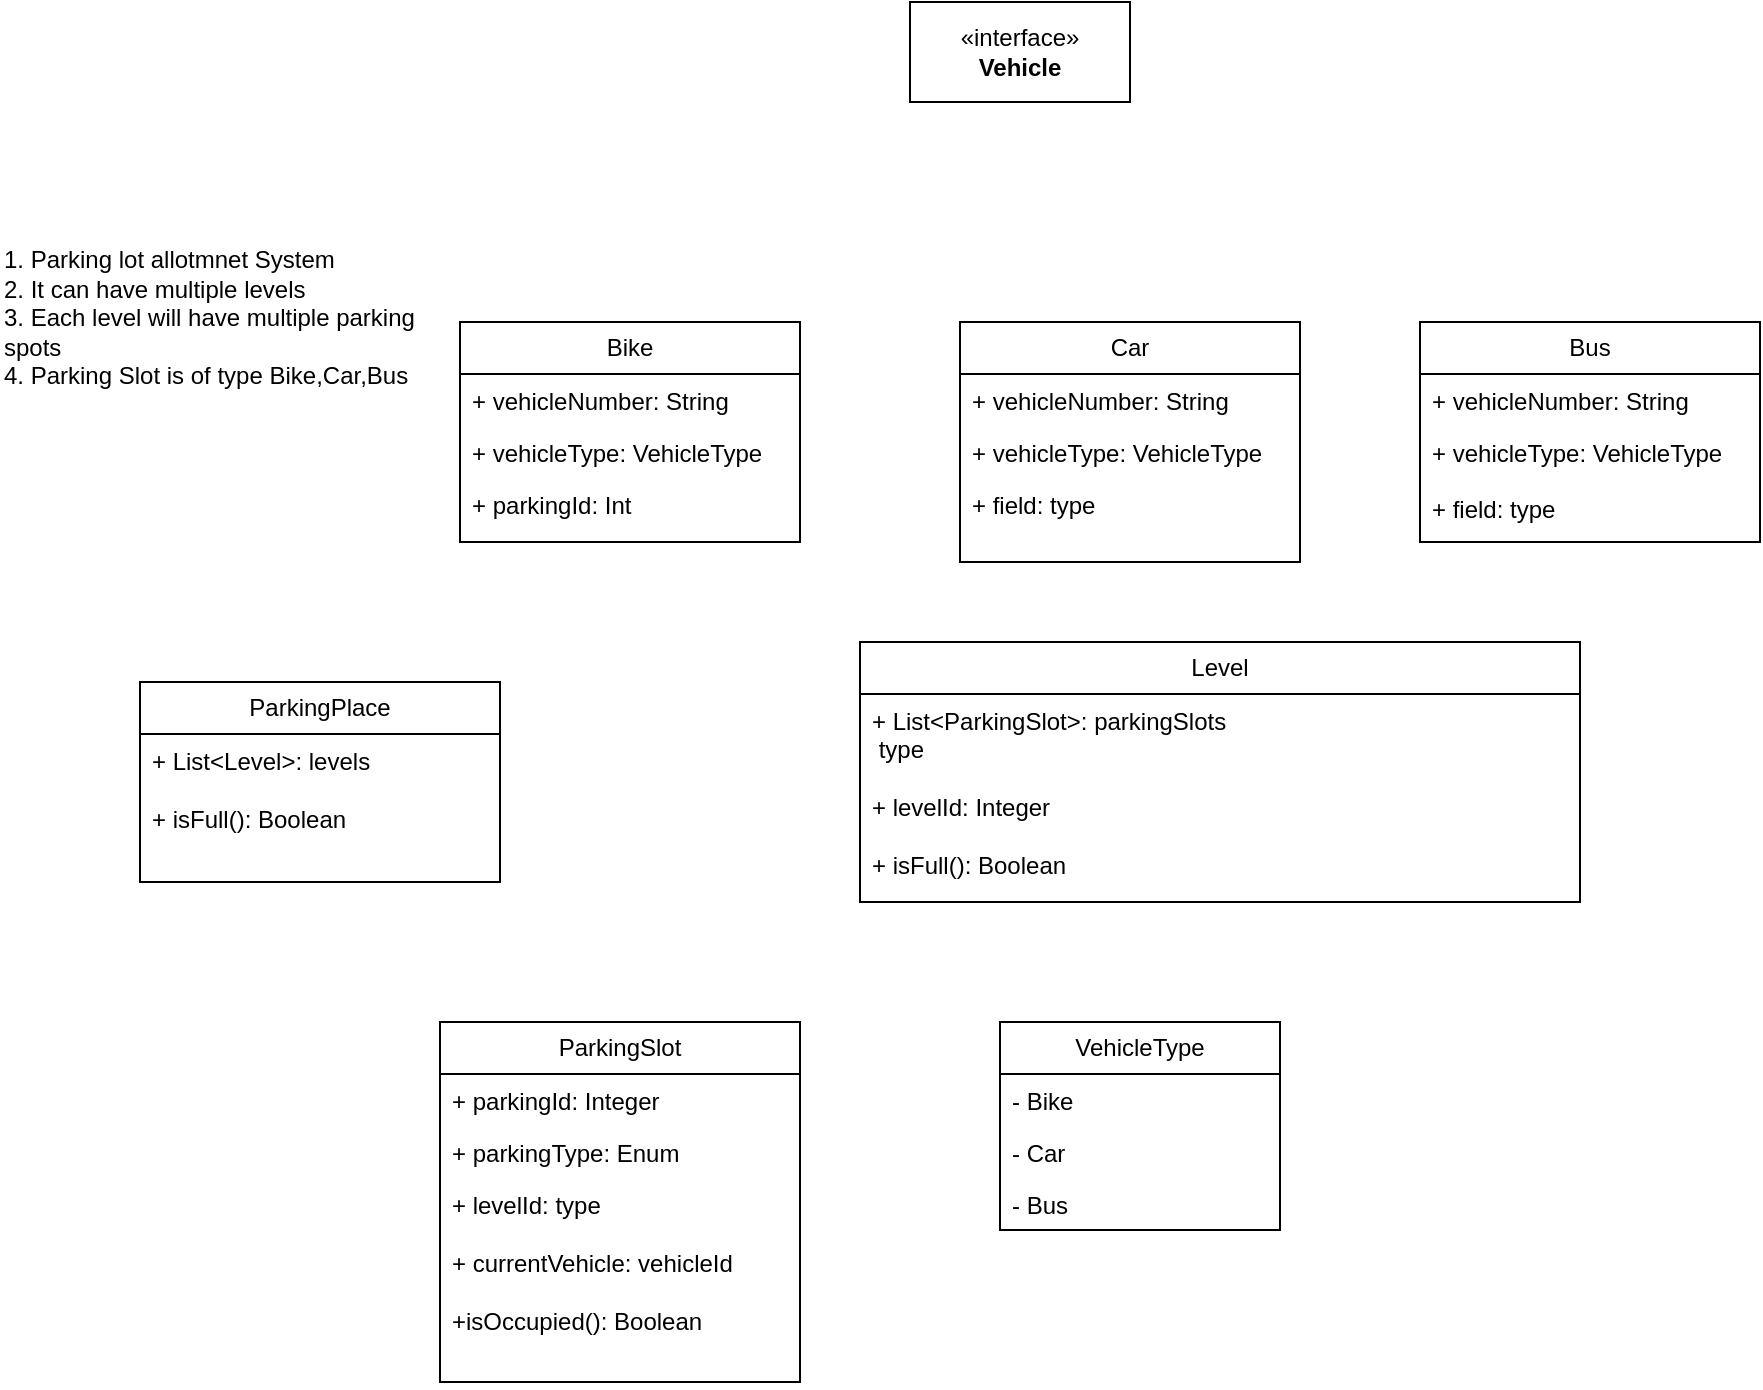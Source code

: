 <mxfile version="28.0.7">
  <diagram name="Page-1" id="TUYCgS_VmUmYgjR2og-R">
    <mxGraphModel dx="2180" dy="1607" grid="1" gridSize="10" guides="1" tooltips="1" connect="1" arrows="1" fold="1" page="1" pageScale="1" pageWidth="850" pageHeight="1100" math="0" shadow="0">
      <root>
        <mxCell id="0" />
        <mxCell id="1" parent="0" />
        <mxCell id="OOkMJyswhv5qi9ZtbJtC-1" value="Bike" style="swimlane;fontStyle=0;childLayout=stackLayout;horizontal=1;startSize=26;fillColor=none;horizontalStack=0;resizeParent=1;resizeParentMax=0;resizeLast=0;collapsible=1;marginBottom=0;whiteSpace=wrap;html=1;" vertex="1" parent="1">
          <mxGeometry x="200" y="110" width="170" height="110" as="geometry" />
        </mxCell>
        <mxCell id="OOkMJyswhv5qi9ZtbJtC-2" value="+ vehicleNumber: String" style="text;strokeColor=none;fillColor=none;align=left;verticalAlign=top;spacingLeft=4;spacingRight=4;overflow=hidden;rotatable=0;points=[[0,0.5],[1,0.5]];portConstraint=eastwest;whiteSpace=wrap;html=1;" vertex="1" parent="OOkMJyswhv5qi9ZtbJtC-1">
          <mxGeometry y="26" width="170" height="26" as="geometry" />
        </mxCell>
        <mxCell id="OOkMJyswhv5qi9ZtbJtC-3" value="+ vehicleType: VehicleType" style="text;strokeColor=none;fillColor=none;align=left;verticalAlign=top;spacingLeft=4;spacingRight=4;overflow=hidden;rotatable=0;points=[[0,0.5],[1,0.5]];portConstraint=eastwest;whiteSpace=wrap;html=1;" vertex="1" parent="OOkMJyswhv5qi9ZtbJtC-1">
          <mxGeometry y="52" width="170" height="26" as="geometry" />
        </mxCell>
        <mxCell id="OOkMJyswhv5qi9ZtbJtC-4" value="+ parkingId: Int" style="text;strokeColor=none;fillColor=none;align=left;verticalAlign=top;spacingLeft=4;spacingRight=4;overflow=hidden;rotatable=0;points=[[0,0.5],[1,0.5]];portConstraint=eastwest;whiteSpace=wrap;html=1;" vertex="1" parent="OOkMJyswhv5qi9ZtbJtC-1">
          <mxGeometry y="78" width="170" height="32" as="geometry" />
        </mxCell>
        <mxCell id="OOkMJyswhv5qi9ZtbJtC-5" value="Car" style="swimlane;fontStyle=0;childLayout=stackLayout;horizontal=1;startSize=26;fillColor=none;horizontalStack=0;resizeParent=1;resizeParentMax=0;resizeLast=0;collapsible=1;marginBottom=0;whiteSpace=wrap;html=1;" vertex="1" parent="1">
          <mxGeometry x="450" y="110" width="170" height="120" as="geometry" />
        </mxCell>
        <mxCell id="OOkMJyswhv5qi9ZtbJtC-6" value="+ vehicleNumber: String" style="text;strokeColor=none;fillColor=none;align=left;verticalAlign=top;spacingLeft=4;spacingRight=4;overflow=hidden;rotatable=0;points=[[0,0.5],[1,0.5]];portConstraint=eastwest;whiteSpace=wrap;html=1;" vertex="1" parent="OOkMJyswhv5qi9ZtbJtC-5">
          <mxGeometry y="26" width="170" height="26" as="geometry" />
        </mxCell>
        <mxCell id="OOkMJyswhv5qi9ZtbJtC-7" value="+ vehicleType: VehicleType" style="text;strokeColor=none;fillColor=none;align=left;verticalAlign=top;spacingLeft=4;spacingRight=4;overflow=hidden;rotatable=0;points=[[0,0.5],[1,0.5]];portConstraint=eastwest;whiteSpace=wrap;html=1;" vertex="1" parent="OOkMJyswhv5qi9ZtbJtC-5">
          <mxGeometry y="52" width="170" height="26" as="geometry" />
        </mxCell>
        <mxCell id="OOkMJyswhv5qi9ZtbJtC-8" value="+ field: type" style="text;strokeColor=none;fillColor=none;align=left;verticalAlign=top;spacingLeft=4;spacingRight=4;overflow=hidden;rotatable=0;points=[[0,0.5],[1,0.5]];portConstraint=eastwest;whiteSpace=wrap;html=1;" vertex="1" parent="OOkMJyswhv5qi9ZtbJtC-5">
          <mxGeometry y="78" width="170" height="42" as="geometry" />
        </mxCell>
        <mxCell id="OOkMJyswhv5qi9ZtbJtC-10" value="Bus" style="swimlane;fontStyle=0;childLayout=stackLayout;horizontal=1;startSize=26;fillColor=none;horizontalStack=0;resizeParent=1;resizeParentMax=0;resizeLast=0;collapsible=1;marginBottom=0;whiteSpace=wrap;html=1;" vertex="1" parent="1">
          <mxGeometry x="680" y="110" width="170" height="110" as="geometry" />
        </mxCell>
        <mxCell id="OOkMJyswhv5qi9ZtbJtC-11" value="+ vehicleNumber: String" style="text;strokeColor=none;fillColor=none;align=left;verticalAlign=top;spacingLeft=4;spacingRight=4;overflow=hidden;rotatable=0;points=[[0,0.5],[1,0.5]];portConstraint=eastwest;whiteSpace=wrap;html=1;" vertex="1" parent="OOkMJyswhv5qi9ZtbJtC-10">
          <mxGeometry y="26" width="170" height="26" as="geometry" />
        </mxCell>
        <mxCell id="OOkMJyswhv5qi9ZtbJtC-12" value="+ vehicleType: VehicleType" style="text;strokeColor=none;fillColor=none;align=left;verticalAlign=top;spacingLeft=4;spacingRight=4;overflow=hidden;rotatable=0;points=[[0,0.5],[1,0.5]];portConstraint=eastwest;whiteSpace=wrap;html=1;" vertex="1" parent="OOkMJyswhv5qi9ZtbJtC-10">
          <mxGeometry y="52" width="170" height="28" as="geometry" />
        </mxCell>
        <mxCell id="OOkMJyswhv5qi9ZtbJtC-13" value="+ field: type" style="text;strokeColor=none;fillColor=none;align=left;verticalAlign=top;spacingLeft=4;spacingRight=4;overflow=hidden;rotatable=0;points=[[0,0.5],[1,0.5]];portConstraint=eastwest;whiteSpace=wrap;html=1;" vertex="1" parent="OOkMJyswhv5qi9ZtbJtC-10">
          <mxGeometry y="80" width="170" height="30" as="geometry" />
        </mxCell>
        <mxCell id="OOkMJyswhv5qi9ZtbJtC-14" value="«interface»&lt;br&gt;&lt;b&gt;Vehicle&lt;/b&gt;" style="html=1;whiteSpace=wrap;" vertex="1" parent="1">
          <mxGeometry x="425" y="-50" width="110" height="50" as="geometry" />
        </mxCell>
        <mxCell id="OOkMJyswhv5qi9ZtbJtC-15" value="1. Parking lot allotmnet System&lt;div&gt;2. It can have multiple levels&lt;/div&gt;&lt;div&gt;3. Each level will have multiple parking spots&lt;/div&gt;&lt;div&gt;4. Parking Slot is of type Bike,Car,Bus&lt;br&gt;&lt;div&gt;&lt;br&gt;&lt;/div&gt;&lt;/div&gt;" style="text;html=1;align=left;verticalAlign=middle;whiteSpace=wrap;rounded=0;" vertex="1" parent="1">
          <mxGeometry x="-30" y="100" width="220" height="30" as="geometry" />
        </mxCell>
        <mxCell id="OOkMJyswhv5qi9ZtbJtC-16" value="ParkingPlace" style="swimlane;fontStyle=0;childLayout=stackLayout;horizontal=1;startSize=26;fillColor=none;horizontalStack=0;resizeParent=1;resizeParentMax=0;resizeLast=0;collapsible=1;marginBottom=0;whiteSpace=wrap;html=1;" vertex="1" parent="1">
          <mxGeometry x="40" y="290" width="180" height="100" as="geometry" />
        </mxCell>
        <mxCell id="OOkMJyswhv5qi9ZtbJtC-17" value="+ List&amp;lt;Level&amp;gt;: levels&lt;div&gt;&lt;br&gt;&lt;/div&gt;&lt;div&gt;+ isFull(): Boolean&lt;/div&gt;" style="text;strokeColor=none;fillColor=none;align=left;verticalAlign=top;spacingLeft=4;spacingRight=4;overflow=hidden;rotatable=0;points=[[0,0.5],[1,0.5]];portConstraint=eastwest;whiteSpace=wrap;html=1;" vertex="1" parent="OOkMJyswhv5qi9ZtbJtC-16">
          <mxGeometry y="26" width="180" height="74" as="geometry" />
        </mxCell>
        <mxCell id="OOkMJyswhv5qi9ZtbJtC-20" value="Level" style="swimlane;fontStyle=0;childLayout=stackLayout;horizontal=1;startSize=26;fillColor=none;horizontalStack=0;resizeParent=1;resizeParentMax=0;resizeLast=0;collapsible=1;marginBottom=0;whiteSpace=wrap;html=1;" vertex="1" parent="1">
          <mxGeometry x="400" y="270" width="360" height="130" as="geometry" />
        </mxCell>
        <mxCell id="OOkMJyswhv5qi9ZtbJtC-21" value="+ List&amp;lt;ParkingSlot&amp;gt;: parkingSlots&lt;div&gt;&amp;nbsp;type&lt;/div&gt;&lt;div&gt;&lt;br&gt;&lt;/div&gt;&lt;div&gt;+ levelId: Integer&lt;br&gt;&lt;/div&gt;&lt;div&gt;&lt;br&gt;&lt;/div&gt;&lt;div&gt;+ isFull(): Boolean&lt;/div&gt;" style="text;strokeColor=none;fillColor=none;align=left;verticalAlign=top;spacingLeft=4;spacingRight=4;overflow=hidden;rotatable=0;points=[[0,0.5],[1,0.5]];portConstraint=eastwest;whiteSpace=wrap;html=1;" vertex="1" parent="OOkMJyswhv5qi9ZtbJtC-20">
          <mxGeometry y="26" width="360" height="104" as="geometry" />
        </mxCell>
        <mxCell id="OOkMJyswhv5qi9ZtbJtC-24" value="ParkingSlot" style="swimlane;fontStyle=0;childLayout=stackLayout;horizontal=1;startSize=26;fillColor=none;horizontalStack=0;resizeParent=1;resizeParentMax=0;resizeLast=0;collapsible=1;marginBottom=0;whiteSpace=wrap;html=1;" vertex="1" parent="1">
          <mxGeometry x="190" y="460" width="180" height="180" as="geometry" />
        </mxCell>
        <mxCell id="OOkMJyswhv5qi9ZtbJtC-25" value="+ parkingId: Integer" style="text;strokeColor=none;fillColor=none;align=left;verticalAlign=top;spacingLeft=4;spacingRight=4;overflow=hidden;rotatable=0;points=[[0,0.5],[1,0.5]];portConstraint=eastwest;whiteSpace=wrap;html=1;" vertex="1" parent="OOkMJyswhv5qi9ZtbJtC-24">
          <mxGeometry y="26" width="180" height="26" as="geometry" />
        </mxCell>
        <mxCell id="OOkMJyswhv5qi9ZtbJtC-26" value="+ parkingType: Enum" style="text;strokeColor=none;fillColor=none;align=left;verticalAlign=top;spacingLeft=4;spacingRight=4;overflow=hidden;rotatable=0;points=[[0,0.5],[1,0.5]];portConstraint=eastwest;whiteSpace=wrap;html=1;" vertex="1" parent="OOkMJyswhv5qi9ZtbJtC-24">
          <mxGeometry y="52" width="180" height="26" as="geometry" />
        </mxCell>
        <mxCell id="OOkMJyswhv5qi9ZtbJtC-27" value="+ levelId: type&lt;div&gt;&lt;br&gt;&lt;/div&gt;&lt;div&gt;+ currentVehicle: vehicleId&lt;br&gt;&lt;div&gt;&lt;br&gt;&lt;/div&gt;&lt;div&gt;+isOccupied(): Boolean&lt;/div&gt;&lt;/div&gt;" style="text;strokeColor=none;fillColor=none;align=left;verticalAlign=top;spacingLeft=4;spacingRight=4;overflow=hidden;rotatable=0;points=[[0,0.5],[1,0.5]];portConstraint=eastwest;whiteSpace=wrap;html=1;" vertex="1" parent="OOkMJyswhv5qi9ZtbJtC-24">
          <mxGeometry y="78" width="180" height="102" as="geometry" />
        </mxCell>
        <mxCell id="OOkMJyswhv5qi9ZtbJtC-28" value="VehicleType" style="swimlane;fontStyle=0;childLayout=stackLayout;horizontal=1;startSize=26;fillColor=none;horizontalStack=0;resizeParent=1;resizeParentMax=0;resizeLast=0;collapsible=1;marginBottom=0;whiteSpace=wrap;html=1;" vertex="1" parent="1">
          <mxGeometry x="470" y="460" width="140" height="104" as="geometry" />
        </mxCell>
        <mxCell id="OOkMJyswhv5qi9ZtbJtC-29" value="- Bike" style="text;strokeColor=none;fillColor=none;align=left;verticalAlign=top;spacingLeft=4;spacingRight=4;overflow=hidden;rotatable=0;points=[[0,0.5],[1,0.5]];portConstraint=eastwest;whiteSpace=wrap;html=1;" vertex="1" parent="OOkMJyswhv5qi9ZtbJtC-28">
          <mxGeometry y="26" width="140" height="26" as="geometry" />
        </mxCell>
        <mxCell id="OOkMJyswhv5qi9ZtbJtC-30" value="- Car" style="text;strokeColor=none;fillColor=none;align=left;verticalAlign=top;spacingLeft=4;spacingRight=4;overflow=hidden;rotatable=0;points=[[0,0.5],[1,0.5]];portConstraint=eastwest;whiteSpace=wrap;html=1;" vertex="1" parent="OOkMJyswhv5qi9ZtbJtC-28">
          <mxGeometry y="52" width="140" height="26" as="geometry" />
        </mxCell>
        <mxCell id="OOkMJyswhv5qi9ZtbJtC-31" value="- Bus" style="text;strokeColor=none;fillColor=none;align=left;verticalAlign=top;spacingLeft=4;spacingRight=4;overflow=hidden;rotatable=0;points=[[0,0.5],[1,0.5]];portConstraint=eastwest;whiteSpace=wrap;html=1;" vertex="1" parent="OOkMJyswhv5qi9ZtbJtC-28">
          <mxGeometry y="78" width="140" height="26" as="geometry" />
        </mxCell>
      </root>
    </mxGraphModel>
  </diagram>
</mxfile>
